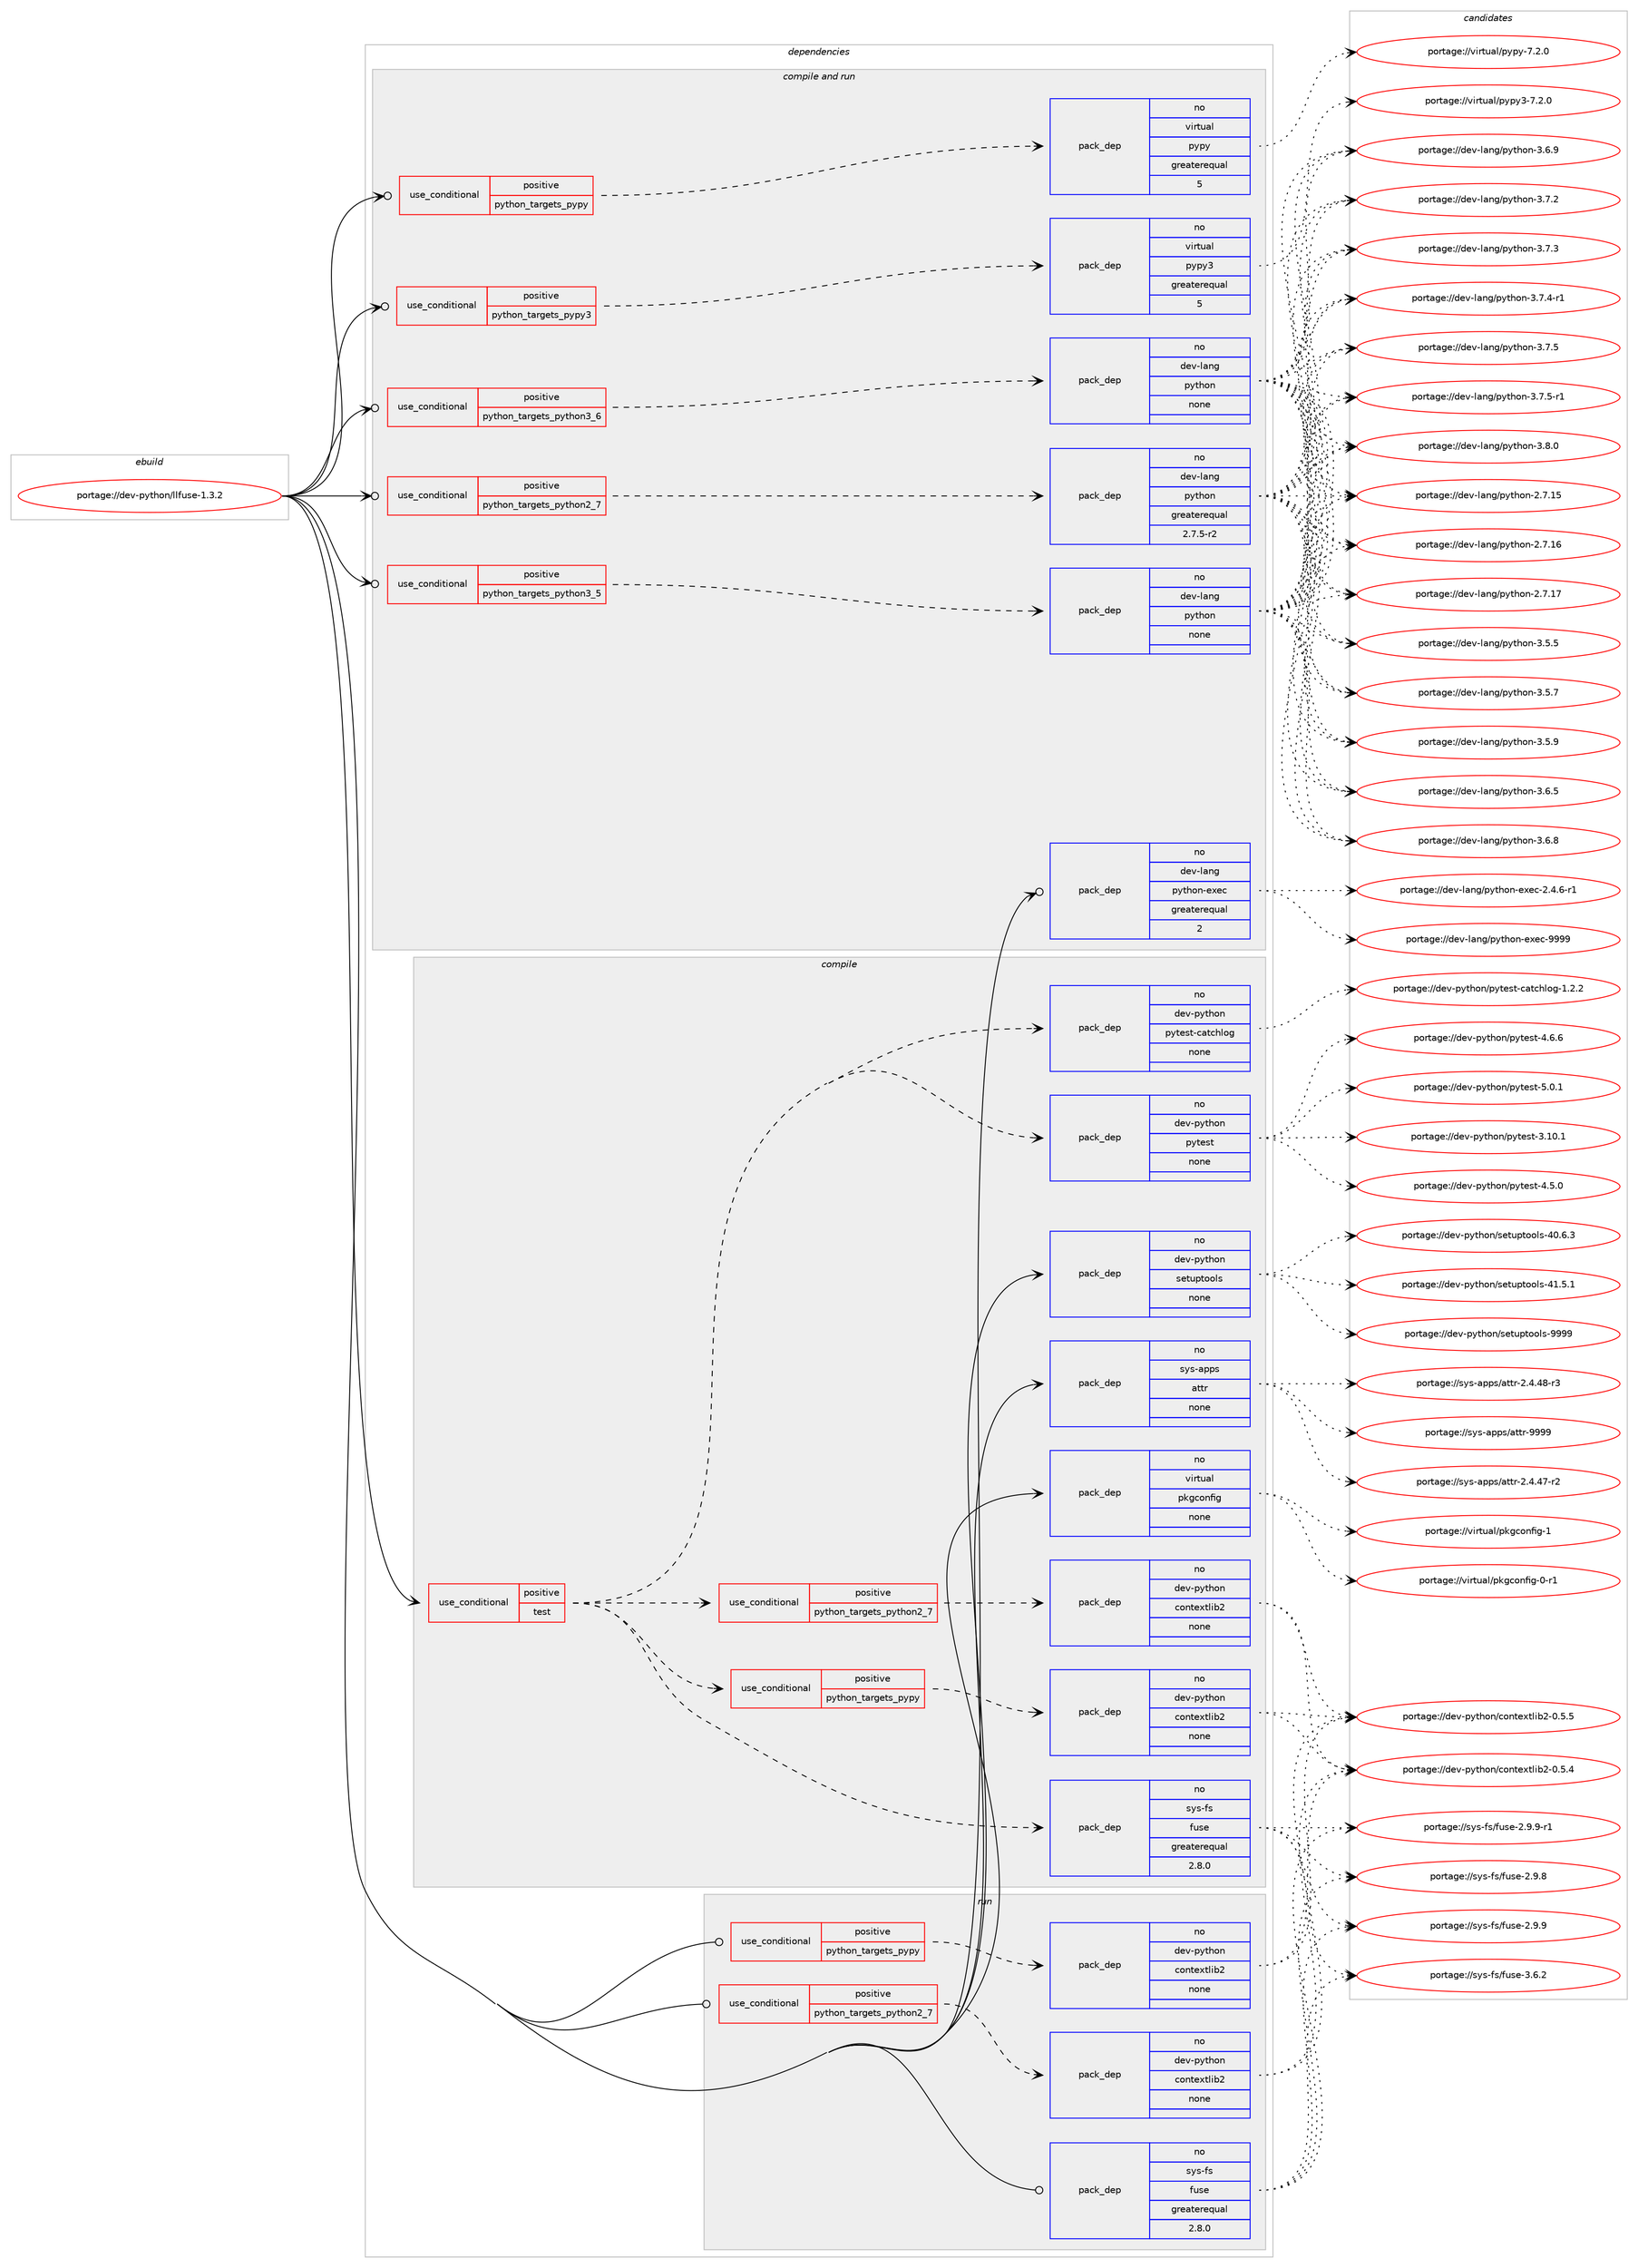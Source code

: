 digraph prolog {

# *************
# Graph options
# *************

newrank=true;
concentrate=true;
compound=true;
graph [rankdir=LR,fontname=Helvetica,fontsize=10,ranksep=1.5];#, ranksep=2.5, nodesep=0.2];
edge  [arrowhead=vee];
node  [fontname=Helvetica,fontsize=10];

# **********
# The ebuild
# **********

subgraph cluster_leftcol {
color=gray;
rank=same;
label=<<i>ebuild</i>>;
id [label="portage://dev-python/llfuse-1.3.2", color=red, width=4, href="../dev-python/llfuse-1.3.2.svg"];
}

# ****************
# The dependencies
# ****************

subgraph cluster_midcol {
color=gray;
label=<<i>dependencies</i>>;
subgraph cluster_compile {
fillcolor="#eeeeee";
style=filled;
label=<<i>compile</i>>;
subgraph cond31405 {
dependency148364 [label=<<TABLE BORDER="0" CELLBORDER="1" CELLSPACING="0" CELLPADDING="4"><TR><TD ROWSPAN="3" CELLPADDING="10">use_conditional</TD></TR><TR><TD>positive</TD></TR><TR><TD>test</TD></TR></TABLE>>, shape=none, color=red];
subgraph pack113624 {
dependency148365 [label=<<TABLE BORDER="0" CELLBORDER="1" CELLSPACING="0" CELLPADDING="4" WIDTH="220"><TR><TD ROWSPAN="6" CELLPADDING="30">pack_dep</TD></TR><TR><TD WIDTH="110">no</TD></TR><TR><TD>sys-fs</TD></TR><TR><TD>fuse</TD></TR><TR><TD>greaterequal</TD></TR><TR><TD>2.8.0</TD></TR></TABLE>>, shape=none, color=blue];
}
dependency148364:e -> dependency148365:w [weight=20,style="dashed",arrowhead="vee"];
subgraph cond31406 {
dependency148366 [label=<<TABLE BORDER="0" CELLBORDER="1" CELLSPACING="0" CELLPADDING="4"><TR><TD ROWSPAN="3" CELLPADDING="10">use_conditional</TD></TR><TR><TD>positive</TD></TR><TR><TD>python_targets_pypy</TD></TR></TABLE>>, shape=none, color=red];
subgraph pack113625 {
dependency148367 [label=<<TABLE BORDER="0" CELLBORDER="1" CELLSPACING="0" CELLPADDING="4" WIDTH="220"><TR><TD ROWSPAN="6" CELLPADDING="30">pack_dep</TD></TR><TR><TD WIDTH="110">no</TD></TR><TR><TD>dev-python</TD></TR><TR><TD>contextlib2</TD></TR><TR><TD>none</TD></TR><TR><TD></TD></TR></TABLE>>, shape=none, color=blue];
}
dependency148366:e -> dependency148367:w [weight=20,style="dashed",arrowhead="vee"];
}
dependency148364:e -> dependency148366:w [weight=20,style="dashed",arrowhead="vee"];
subgraph cond31407 {
dependency148368 [label=<<TABLE BORDER="0" CELLBORDER="1" CELLSPACING="0" CELLPADDING="4"><TR><TD ROWSPAN="3" CELLPADDING="10">use_conditional</TD></TR><TR><TD>positive</TD></TR><TR><TD>python_targets_python2_7</TD></TR></TABLE>>, shape=none, color=red];
subgraph pack113626 {
dependency148369 [label=<<TABLE BORDER="0" CELLBORDER="1" CELLSPACING="0" CELLPADDING="4" WIDTH="220"><TR><TD ROWSPAN="6" CELLPADDING="30">pack_dep</TD></TR><TR><TD WIDTH="110">no</TD></TR><TR><TD>dev-python</TD></TR><TR><TD>contextlib2</TD></TR><TR><TD>none</TD></TR><TR><TD></TD></TR></TABLE>>, shape=none, color=blue];
}
dependency148368:e -> dependency148369:w [weight=20,style="dashed",arrowhead="vee"];
}
dependency148364:e -> dependency148368:w [weight=20,style="dashed",arrowhead="vee"];
subgraph pack113627 {
dependency148370 [label=<<TABLE BORDER="0" CELLBORDER="1" CELLSPACING="0" CELLPADDING="4" WIDTH="220"><TR><TD ROWSPAN="6" CELLPADDING="30">pack_dep</TD></TR><TR><TD WIDTH="110">no</TD></TR><TR><TD>dev-python</TD></TR><TR><TD>pytest</TD></TR><TR><TD>none</TD></TR><TR><TD></TD></TR></TABLE>>, shape=none, color=blue];
}
dependency148364:e -> dependency148370:w [weight=20,style="dashed",arrowhead="vee"];
subgraph pack113628 {
dependency148371 [label=<<TABLE BORDER="0" CELLBORDER="1" CELLSPACING="0" CELLPADDING="4" WIDTH="220"><TR><TD ROWSPAN="6" CELLPADDING="30">pack_dep</TD></TR><TR><TD WIDTH="110">no</TD></TR><TR><TD>dev-python</TD></TR><TR><TD>pytest-catchlog</TD></TR><TR><TD>none</TD></TR><TR><TD></TD></TR></TABLE>>, shape=none, color=blue];
}
dependency148364:e -> dependency148371:w [weight=20,style="dashed",arrowhead="vee"];
}
id:e -> dependency148364:w [weight=20,style="solid",arrowhead="vee"];
subgraph pack113629 {
dependency148372 [label=<<TABLE BORDER="0" CELLBORDER="1" CELLSPACING="0" CELLPADDING="4" WIDTH="220"><TR><TD ROWSPAN="6" CELLPADDING="30">pack_dep</TD></TR><TR><TD WIDTH="110">no</TD></TR><TR><TD>dev-python</TD></TR><TR><TD>setuptools</TD></TR><TR><TD>none</TD></TR><TR><TD></TD></TR></TABLE>>, shape=none, color=blue];
}
id:e -> dependency148372:w [weight=20,style="solid",arrowhead="vee"];
subgraph pack113630 {
dependency148373 [label=<<TABLE BORDER="0" CELLBORDER="1" CELLSPACING="0" CELLPADDING="4" WIDTH="220"><TR><TD ROWSPAN="6" CELLPADDING="30">pack_dep</TD></TR><TR><TD WIDTH="110">no</TD></TR><TR><TD>sys-apps</TD></TR><TR><TD>attr</TD></TR><TR><TD>none</TD></TR><TR><TD></TD></TR></TABLE>>, shape=none, color=blue];
}
id:e -> dependency148373:w [weight=20,style="solid",arrowhead="vee"];
subgraph pack113631 {
dependency148374 [label=<<TABLE BORDER="0" CELLBORDER="1" CELLSPACING="0" CELLPADDING="4" WIDTH="220"><TR><TD ROWSPAN="6" CELLPADDING="30">pack_dep</TD></TR><TR><TD WIDTH="110">no</TD></TR><TR><TD>virtual</TD></TR><TR><TD>pkgconfig</TD></TR><TR><TD>none</TD></TR><TR><TD></TD></TR></TABLE>>, shape=none, color=blue];
}
id:e -> dependency148374:w [weight=20,style="solid",arrowhead="vee"];
}
subgraph cluster_compileandrun {
fillcolor="#eeeeee";
style=filled;
label=<<i>compile and run</i>>;
subgraph cond31408 {
dependency148375 [label=<<TABLE BORDER="0" CELLBORDER="1" CELLSPACING="0" CELLPADDING="4"><TR><TD ROWSPAN="3" CELLPADDING="10">use_conditional</TD></TR><TR><TD>positive</TD></TR><TR><TD>python_targets_pypy</TD></TR></TABLE>>, shape=none, color=red];
subgraph pack113632 {
dependency148376 [label=<<TABLE BORDER="0" CELLBORDER="1" CELLSPACING="0" CELLPADDING="4" WIDTH="220"><TR><TD ROWSPAN="6" CELLPADDING="30">pack_dep</TD></TR><TR><TD WIDTH="110">no</TD></TR><TR><TD>virtual</TD></TR><TR><TD>pypy</TD></TR><TR><TD>greaterequal</TD></TR><TR><TD>5</TD></TR></TABLE>>, shape=none, color=blue];
}
dependency148375:e -> dependency148376:w [weight=20,style="dashed",arrowhead="vee"];
}
id:e -> dependency148375:w [weight=20,style="solid",arrowhead="odotvee"];
subgraph cond31409 {
dependency148377 [label=<<TABLE BORDER="0" CELLBORDER="1" CELLSPACING="0" CELLPADDING="4"><TR><TD ROWSPAN="3" CELLPADDING="10">use_conditional</TD></TR><TR><TD>positive</TD></TR><TR><TD>python_targets_pypy3</TD></TR></TABLE>>, shape=none, color=red];
subgraph pack113633 {
dependency148378 [label=<<TABLE BORDER="0" CELLBORDER="1" CELLSPACING="0" CELLPADDING="4" WIDTH="220"><TR><TD ROWSPAN="6" CELLPADDING="30">pack_dep</TD></TR><TR><TD WIDTH="110">no</TD></TR><TR><TD>virtual</TD></TR><TR><TD>pypy3</TD></TR><TR><TD>greaterequal</TD></TR><TR><TD>5</TD></TR></TABLE>>, shape=none, color=blue];
}
dependency148377:e -> dependency148378:w [weight=20,style="dashed",arrowhead="vee"];
}
id:e -> dependency148377:w [weight=20,style="solid",arrowhead="odotvee"];
subgraph cond31410 {
dependency148379 [label=<<TABLE BORDER="0" CELLBORDER="1" CELLSPACING="0" CELLPADDING="4"><TR><TD ROWSPAN="3" CELLPADDING="10">use_conditional</TD></TR><TR><TD>positive</TD></TR><TR><TD>python_targets_python2_7</TD></TR></TABLE>>, shape=none, color=red];
subgraph pack113634 {
dependency148380 [label=<<TABLE BORDER="0" CELLBORDER="1" CELLSPACING="0" CELLPADDING="4" WIDTH="220"><TR><TD ROWSPAN="6" CELLPADDING="30">pack_dep</TD></TR><TR><TD WIDTH="110">no</TD></TR><TR><TD>dev-lang</TD></TR><TR><TD>python</TD></TR><TR><TD>greaterequal</TD></TR><TR><TD>2.7.5-r2</TD></TR></TABLE>>, shape=none, color=blue];
}
dependency148379:e -> dependency148380:w [weight=20,style="dashed",arrowhead="vee"];
}
id:e -> dependency148379:w [weight=20,style="solid",arrowhead="odotvee"];
subgraph cond31411 {
dependency148381 [label=<<TABLE BORDER="0" CELLBORDER="1" CELLSPACING="0" CELLPADDING="4"><TR><TD ROWSPAN="3" CELLPADDING="10">use_conditional</TD></TR><TR><TD>positive</TD></TR><TR><TD>python_targets_python3_5</TD></TR></TABLE>>, shape=none, color=red];
subgraph pack113635 {
dependency148382 [label=<<TABLE BORDER="0" CELLBORDER="1" CELLSPACING="0" CELLPADDING="4" WIDTH="220"><TR><TD ROWSPAN="6" CELLPADDING="30">pack_dep</TD></TR><TR><TD WIDTH="110">no</TD></TR><TR><TD>dev-lang</TD></TR><TR><TD>python</TD></TR><TR><TD>none</TD></TR><TR><TD></TD></TR></TABLE>>, shape=none, color=blue];
}
dependency148381:e -> dependency148382:w [weight=20,style="dashed",arrowhead="vee"];
}
id:e -> dependency148381:w [weight=20,style="solid",arrowhead="odotvee"];
subgraph cond31412 {
dependency148383 [label=<<TABLE BORDER="0" CELLBORDER="1" CELLSPACING="0" CELLPADDING="4"><TR><TD ROWSPAN="3" CELLPADDING="10">use_conditional</TD></TR><TR><TD>positive</TD></TR><TR><TD>python_targets_python3_6</TD></TR></TABLE>>, shape=none, color=red];
subgraph pack113636 {
dependency148384 [label=<<TABLE BORDER="0" CELLBORDER="1" CELLSPACING="0" CELLPADDING="4" WIDTH="220"><TR><TD ROWSPAN="6" CELLPADDING="30">pack_dep</TD></TR><TR><TD WIDTH="110">no</TD></TR><TR><TD>dev-lang</TD></TR><TR><TD>python</TD></TR><TR><TD>none</TD></TR><TR><TD></TD></TR></TABLE>>, shape=none, color=blue];
}
dependency148383:e -> dependency148384:w [weight=20,style="dashed",arrowhead="vee"];
}
id:e -> dependency148383:w [weight=20,style="solid",arrowhead="odotvee"];
subgraph pack113637 {
dependency148385 [label=<<TABLE BORDER="0" CELLBORDER="1" CELLSPACING="0" CELLPADDING="4" WIDTH="220"><TR><TD ROWSPAN="6" CELLPADDING="30">pack_dep</TD></TR><TR><TD WIDTH="110">no</TD></TR><TR><TD>dev-lang</TD></TR><TR><TD>python-exec</TD></TR><TR><TD>greaterequal</TD></TR><TR><TD>2</TD></TR></TABLE>>, shape=none, color=blue];
}
id:e -> dependency148385:w [weight=20,style="solid",arrowhead="odotvee"];
}
subgraph cluster_run {
fillcolor="#eeeeee";
style=filled;
label=<<i>run</i>>;
subgraph cond31413 {
dependency148386 [label=<<TABLE BORDER="0" CELLBORDER="1" CELLSPACING="0" CELLPADDING="4"><TR><TD ROWSPAN="3" CELLPADDING="10">use_conditional</TD></TR><TR><TD>positive</TD></TR><TR><TD>python_targets_pypy</TD></TR></TABLE>>, shape=none, color=red];
subgraph pack113638 {
dependency148387 [label=<<TABLE BORDER="0" CELLBORDER="1" CELLSPACING="0" CELLPADDING="4" WIDTH="220"><TR><TD ROWSPAN="6" CELLPADDING="30">pack_dep</TD></TR><TR><TD WIDTH="110">no</TD></TR><TR><TD>dev-python</TD></TR><TR><TD>contextlib2</TD></TR><TR><TD>none</TD></TR><TR><TD></TD></TR></TABLE>>, shape=none, color=blue];
}
dependency148386:e -> dependency148387:w [weight=20,style="dashed",arrowhead="vee"];
}
id:e -> dependency148386:w [weight=20,style="solid",arrowhead="odot"];
subgraph cond31414 {
dependency148388 [label=<<TABLE BORDER="0" CELLBORDER="1" CELLSPACING="0" CELLPADDING="4"><TR><TD ROWSPAN="3" CELLPADDING="10">use_conditional</TD></TR><TR><TD>positive</TD></TR><TR><TD>python_targets_python2_7</TD></TR></TABLE>>, shape=none, color=red];
subgraph pack113639 {
dependency148389 [label=<<TABLE BORDER="0" CELLBORDER="1" CELLSPACING="0" CELLPADDING="4" WIDTH="220"><TR><TD ROWSPAN="6" CELLPADDING="30">pack_dep</TD></TR><TR><TD WIDTH="110">no</TD></TR><TR><TD>dev-python</TD></TR><TR><TD>contextlib2</TD></TR><TR><TD>none</TD></TR><TR><TD></TD></TR></TABLE>>, shape=none, color=blue];
}
dependency148388:e -> dependency148389:w [weight=20,style="dashed",arrowhead="vee"];
}
id:e -> dependency148388:w [weight=20,style="solid",arrowhead="odot"];
subgraph pack113640 {
dependency148390 [label=<<TABLE BORDER="0" CELLBORDER="1" CELLSPACING="0" CELLPADDING="4" WIDTH="220"><TR><TD ROWSPAN="6" CELLPADDING="30">pack_dep</TD></TR><TR><TD WIDTH="110">no</TD></TR><TR><TD>sys-fs</TD></TR><TR><TD>fuse</TD></TR><TR><TD>greaterequal</TD></TR><TR><TD>2.8.0</TD></TR></TABLE>>, shape=none, color=blue];
}
id:e -> dependency148390:w [weight=20,style="solid",arrowhead="odot"];
}
}

# **************
# The candidates
# **************

subgraph cluster_choices {
rank=same;
color=gray;
label=<<i>candidates</i>>;

subgraph choice113624 {
color=black;
nodesep=1;
choiceportage1151211154510211547102117115101455046574656 [label="portage://sys-fs/fuse-2.9.8", color=red, width=4,href="../sys-fs/fuse-2.9.8.svg"];
choiceportage1151211154510211547102117115101455046574657 [label="portage://sys-fs/fuse-2.9.9", color=red, width=4,href="../sys-fs/fuse-2.9.9.svg"];
choiceportage11512111545102115471021171151014550465746574511449 [label="portage://sys-fs/fuse-2.9.9-r1", color=red, width=4,href="../sys-fs/fuse-2.9.9-r1.svg"];
choiceportage1151211154510211547102117115101455146544650 [label="portage://sys-fs/fuse-3.6.2", color=red, width=4,href="../sys-fs/fuse-3.6.2.svg"];
dependency148365:e -> choiceportage1151211154510211547102117115101455046574656:w [style=dotted,weight="100"];
dependency148365:e -> choiceportage1151211154510211547102117115101455046574657:w [style=dotted,weight="100"];
dependency148365:e -> choiceportage11512111545102115471021171151014550465746574511449:w [style=dotted,weight="100"];
dependency148365:e -> choiceportage1151211154510211547102117115101455146544650:w [style=dotted,weight="100"];
}
subgraph choice113625 {
color=black;
nodesep=1;
choiceportage1001011184511212111610411111047991111101161011201161081059850454846534652 [label="portage://dev-python/contextlib2-0.5.4", color=red, width=4,href="../dev-python/contextlib2-0.5.4.svg"];
choiceportage1001011184511212111610411111047991111101161011201161081059850454846534653 [label="portage://dev-python/contextlib2-0.5.5", color=red, width=4,href="../dev-python/contextlib2-0.5.5.svg"];
dependency148367:e -> choiceportage1001011184511212111610411111047991111101161011201161081059850454846534652:w [style=dotted,weight="100"];
dependency148367:e -> choiceportage1001011184511212111610411111047991111101161011201161081059850454846534653:w [style=dotted,weight="100"];
}
subgraph choice113626 {
color=black;
nodesep=1;
choiceportage1001011184511212111610411111047991111101161011201161081059850454846534652 [label="portage://dev-python/contextlib2-0.5.4", color=red, width=4,href="../dev-python/contextlib2-0.5.4.svg"];
choiceportage1001011184511212111610411111047991111101161011201161081059850454846534653 [label="portage://dev-python/contextlib2-0.5.5", color=red, width=4,href="../dev-python/contextlib2-0.5.5.svg"];
dependency148369:e -> choiceportage1001011184511212111610411111047991111101161011201161081059850454846534652:w [style=dotted,weight="100"];
dependency148369:e -> choiceportage1001011184511212111610411111047991111101161011201161081059850454846534653:w [style=dotted,weight="100"];
}
subgraph choice113627 {
color=black;
nodesep=1;
choiceportage100101118451121211161041111104711212111610111511645514649484649 [label="portage://dev-python/pytest-3.10.1", color=red, width=4,href="../dev-python/pytest-3.10.1.svg"];
choiceportage1001011184511212111610411111047112121116101115116455246534648 [label="portage://dev-python/pytest-4.5.0", color=red, width=4,href="../dev-python/pytest-4.5.0.svg"];
choiceportage1001011184511212111610411111047112121116101115116455246544654 [label="portage://dev-python/pytest-4.6.6", color=red, width=4,href="../dev-python/pytest-4.6.6.svg"];
choiceportage1001011184511212111610411111047112121116101115116455346484649 [label="portage://dev-python/pytest-5.0.1", color=red, width=4,href="../dev-python/pytest-5.0.1.svg"];
dependency148370:e -> choiceportage100101118451121211161041111104711212111610111511645514649484649:w [style=dotted,weight="100"];
dependency148370:e -> choiceportage1001011184511212111610411111047112121116101115116455246534648:w [style=dotted,weight="100"];
dependency148370:e -> choiceportage1001011184511212111610411111047112121116101115116455246544654:w [style=dotted,weight="100"];
dependency148370:e -> choiceportage1001011184511212111610411111047112121116101115116455346484649:w [style=dotted,weight="100"];
}
subgraph choice113628 {
color=black;
nodesep=1;
choiceportage100101118451121211161041111104711212111610111511645999711699104108111103454946504650 [label="portage://dev-python/pytest-catchlog-1.2.2", color=red, width=4,href="../dev-python/pytest-catchlog-1.2.2.svg"];
dependency148371:e -> choiceportage100101118451121211161041111104711212111610111511645999711699104108111103454946504650:w [style=dotted,weight="100"];
}
subgraph choice113629 {
color=black;
nodesep=1;
choiceportage100101118451121211161041111104711510111611711211611111110811545524846544651 [label="portage://dev-python/setuptools-40.6.3", color=red, width=4,href="../dev-python/setuptools-40.6.3.svg"];
choiceportage100101118451121211161041111104711510111611711211611111110811545524946534649 [label="portage://dev-python/setuptools-41.5.1", color=red, width=4,href="../dev-python/setuptools-41.5.1.svg"];
choiceportage10010111845112121116104111110471151011161171121161111111081154557575757 [label="portage://dev-python/setuptools-9999", color=red, width=4,href="../dev-python/setuptools-9999.svg"];
dependency148372:e -> choiceportage100101118451121211161041111104711510111611711211611111110811545524846544651:w [style=dotted,weight="100"];
dependency148372:e -> choiceportage100101118451121211161041111104711510111611711211611111110811545524946534649:w [style=dotted,weight="100"];
dependency148372:e -> choiceportage10010111845112121116104111110471151011161171121161111111081154557575757:w [style=dotted,weight="100"];
}
subgraph choice113630 {
color=black;
nodesep=1;
choiceportage11512111545971121121154797116116114455046524652554511450 [label="portage://sys-apps/attr-2.4.47-r2", color=red, width=4,href="../sys-apps/attr-2.4.47-r2.svg"];
choiceportage11512111545971121121154797116116114455046524652564511451 [label="portage://sys-apps/attr-2.4.48-r3", color=red, width=4,href="../sys-apps/attr-2.4.48-r3.svg"];
choiceportage115121115459711211211547971161161144557575757 [label="portage://sys-apps/attr-9999", color=red, width=4,href="../sys-apps/attr-9999.svg"];
dependency148373:e -> choiceportage11512111545971121121154797116116114455046524652554511450:w [style=dotted,weight="100"];
dependency148373:e -> choiceportage11512111545971121121154797116116114455046524652564511451:w [style=dotted,weight="100"];
dependency148373:e -> choiceportage115121115459711211211547971161161144557575757:w [style=dotted,weight="100"];
}
subgraph choice113631 {
color=black;
nodesep=1;
choiceportage11810511411611797108471121071039911111010210510345484511449 [label="portage://virtual/pkgconfig-0-r1", color=red, width=4,href="../virtual/pkgconfig-0-r1.svg"];
choiceportage1181051141161179710847112107103991111101021051034549 [label="portage://virtual/pkgconfig-1", color=red, width=4,href="../virtual/pkgconfig-1.svg"];
dependency148374:e -> choiceportage11810511411611797108471121071039911111010210510345484511449:w [style=dotted,weight="100"];
dependency148374:e -> choiceportage1181051141161179710847112107103991111101021051034549:w [style=dotted,weight="100"];
}
subgraph choice113632 {
color=black;
nodesep=1;
choiceportage1181051141161179710847112121112121455546504648 [label="portage://virtual/pypy-7.2.0", color=red, width=4,href="../virtual/pypy-7.2.0.svg"];
dependency148376:e -> choiceportage1181051141161179710847112121112121455546504648:w [style=dotted,weight="100"];
}
subgraph choice113633 {
color=black;
nodesep=1;
choiceportage118105114116117971084711212111212151455546504648 [label="portage://virtual/pypy3-7.2.0", color=red, width=4,href="../virtual/pypy3-7.2.0.svg"];
dependency148378:e -> choiceportage118105114116117971084711212111212151455546504648:w [style=dotted,weight="100"];
}
subgraph choice113634 {
color=black;
nodesep=1;
choiceportage10010111845108971101034711212111610411111045504655464953 [label="portage://dev-lang/python-2.7.15", color=red, width=4,href="../dev-lang/python-2.7.15.svg"];
choiceportage10010111845108971101034711212111610411111045504655464954 [label="portage://dev-lang/python-2.7.16", color=red, width=4,href="../dev-lang/python-2.7.16.svg"];
choiceportage10010111845108971101034711212111610411111045504655464955 [label="portage://dev-lang/python-2.7.17", color=red, width=4,href="../dev-lang/python-2.7.17.svg"];
choiceportage100101118451089711010347112121116104111110455146534653 [label="portage://dev-lang/python-3.5.5", color=red, width=4,href="../dev-lang/python-3.5.5.svg"];
choiceportage100101118451089711010347112121116104111110455146534655 [label="portage://dev-lang/python-3.5.7", color=red, width=4,href="../dev-lang/python-3.5.7.svg"];
choiceportage100101118451089711010347112121116104111110455146534657 [label="portage://dev-lang/python-3.5.9", color=red, width=4,href="../dev-lang/python-3.5.9.svg"];
choiceportage100101118451089711010347112121116104111110455146544653 [label="portage://dev-lang/python-3.6.5", color=red, width=4,href="../dev-lang/python-3.6.5.svg"];
choiceportage100101118451089711010347112121116104111110455146544656 [label="portage://dev-lang/python-3.6.8", color=red, width=4,href="../dev-lang/python-3.6.8.svg"];
choiceportage100101118451089711010347112121116104111110455146544657 [label="portage://dev-lang/python-3.6.9", color=red, width=4,href="../dev-lang/python-3.6.9.svg"];
choiceportage100101118451089711010347112121116104111110455146554650 [label="portage://dev-lang/python-3.7.2", color=red, width=4,href="../dev-lang/python-3.7.2.svg"];
choiceportage100101118451089711010347112121116104111110455146554651 [label="portage://dev-lang/python-3.7.3", color=red, width=4,href="../dev-lang/python-3.7.3.svg"];
choiceportage1001011184510897110103471121211161041111104551465546524511449 [label="portage://dev-lang/python-3.7.4-r1", color=red, width=4,href="../dev-lang/python-3.7.4-r1.svg"];
choiceportage100101118451089711010347112121116104111110455146554653 [label="portage://dev-lang/python-3.7.5", color=red, width=4,href="../dev-lang/python-3.7.5.svg"];
choiceportage1001011184510897110103471121211161041111104551465546534511449 [label="portage://dev-lang/python-3.7.5-r1", color=red, width=4,href="../dev-lang/python-3.7.5-r1.svg"];
choiceportage100101118451089711010347112121116104111110455146564648 [label="portage://dev-lang/python-3.8.0", color=red, width=4,href="../dev-lang/python-3.8.0.svg"];
dependency148380:e -> choiceportage10010111845108971101034711212111610411111045504655464953:w [style=dotted,weight="100"];
dependency148380:e -> choiceportage10010111845108971101034711212111610411111045504655464954:w [style=dotted,weight="100"];
dependency148380:e -> choiceportage10010111845108971101034711212111610411111045504655464955:w [style=dotted,weight="100"];
dependency148380:e -> choiceportage100101118451089711010347112121116104111110455146534653:w [style=dotted,weight="100"];
dependency148380:e -> choiceportage100101118451089711010347112121116104111110455146534655:w [style=dotted,weight="100"];
dependency148380:e -> choiceportage100101118451089711010347112121116104111110455146534657:w [style=dotted,weight="100"];
dependency148380:e -> choiceportage100101118451089711010347112121116104111110455146544653:w [style=dotted,weight="100"];
dependency148380:e -> choiceportage100101118451089711010347112121116104111110455146544656:w [style=dotted,weight="100"];
dependency148380:e -> choiceportage100101118451089711010347112121116104111110455146544657:w [style=dotted,weight="100"];
dependency148380:e -> choiceportage100101118451089711010347112121116104111110455146554650:w [style=dotted,weight="100"];
dependency148380:e -> choiceportage100101118451089711010347112121116104111110455146554651:w [style=dotted,weight="100"];
dependency148380:e -> choiceportage1001011184510897110103471121211161041111104551465546524511449:w [style=dotted,weight="100"];
dependency148380:e -> choiceportage100101118451089711010347112121116104111110455146554653:w [style=dotted,weight="100"];
dependency148380:e -> choiceportage1001011184510897110103471121211161041111104551465546534511449:w [style=dotted,weight="100"];
dependency148380:e -> choiceportage100101118451089711010347112121116104111110455146564648:w [style=dotted,weight="100"];
}
subgraph choice113635 {
color=black;
nodesep=1;
choiceportage10010111845108971101034711212111610411111045504655464953 [label="portage://dev-lang/python-2.7.15", color=red, width=4,href="../dev-lang/python-2.7.15.svg"];
choiceportage10010111845108971101034711212111610411111045504655464954 [label="portage://dev-lang/python-2.7.16", color=red, width=4,href="../dev-lang/python-2.7.16.svg"];
choiceportage10010111845108971101034711212111610411111045504655464955 [label="portage://dev-lang/python-2.7.17", color=red, width=4,href="../dev-lang/python-2.7.17.svg"];
choiceportage100101118451089711010347112121116104111110455146534653 [label="portage://dev-lang/python-3.5.5", color=red, width=4,href="../dev-lang/python-3.5.5.svg"];
choiceportage100101118451089711010347112121116104111110455146534655 [label="portage://dev-lang/python-3.5.7", color=red, width=4,href="../dev-lang/python-3.5.7.svg"];
choiceportage100101118451089711010347112121116104111110455146534657 [label="portage://dev-lang/python-3.5.9", color=red, width=4,href="../dev-lang/python-3.5.9.svg"];
choiceportage100101118451089711010347112121116104111110455146544653 [label="portage://dev-lang/python-3.6.5", color=red, width=4,href="../dev-lang/python-3.6.5.svg"];
choiceportage100101118451089711010347112121116104111110455146544656 [label="portage://dev-lang/python-3.6.8", color=red, width=4,href="../dev-lang/python-3.6.8.svg"];
choiceportage100101118451089711010347112121116104111110455146544657 [label="portage://dev-lang/python-3.6.9", color=red, width=4,href="../dev-lang/python-3.6.9.svg"];
choiceportage100101118451089711010347112121116104111110455146554650 [label="portage://dev-lang/python-3.7.2", color=red, width=4,href="../dev-lang/python-3.7.2.svg"];
choiceportage100101118451089711010347112121116104111110455146554651 [label="portage://dev-lang/python-3.7.3", color=red, width=4,href="../dev-lang/python-3.7.3.svg"];
choiceportage1001011184510897110103471121211161041111104551465546524511449 [label="portage://dev-lang/python-3.7.4-r1", color=red, width=4,href="../dev-lang/python-3.7.4-r1.svg"];
choiceportage100101118451089711010347112121116104111110455146554653 [label="portage://dev-lang/python-3.7.5", color=red, width=4,href="../dev-lang/python-3.7.5.svg"];
choiceportage1001011184510897110103471121211161041111104551465546534511449 [label="portage://dev-lang/python-3.7.5-r1", color=red, width=4,href="../dev-lang/python-3.7.5-r1.svg"];
choiceportage100101118451089711010347112121116104111110455146564648 [label="portage://dev-lang/python-3.8.0", color=red, width=4,href="../dev-lang/python-3.8.0.svg"];
dependency148382:e -> choiceportage10010111845108971101034711212111610411111045504655464953:w [style=dotted,weight="100"];
dependency148382:e -> choiceportage10010111845108971101034711212111610411111045504655464954:w [style=dotted,weight="100"];
dependency148382:e -> choiceportage10010111845108971101034711212111610411111045504655464955:w [style=dotted,weight="100"];
dependency148382:e -> choiceportage100101118451089711010347112121116104111110455146534653:w [style=dotted,weight="100"];
dependency148382:e -> choiceportage100101118451089711010347112121116104111110455146534655:w [style=dotted,weight="100"];
dependency148382:e -> choiceportage100101118451089711010347112121116104111110455146534657:w [style=dotted,weight="100"];
dependency148382:e -> choiceportage100101118451089711010347112121116104111110455146544653:w [style=dotted,weight="100"];
dependency148382:e -> choiceportage100101118451089711010347112121116104111110455146544656:w [style=dotted,weight="100"];
dependency148382:e -> choiceportage100101118451089711010347112121116104111110455146544657:w [style=dotted,weight="100"];
dependency148382:e -> choiceportage100101118451089711010347112121116104111110455146554650:w [style=dotted,weight="100"];
dependency148382:e -> choiceportage100101118451089711010347112121116104111110455146554651:w [style=dotted,weight="100"];
dependency148382:e -> choiceportage1001011184510897110103471121211161041111104551465546524511449:w [style=dotted,weight="100"];
dependency148382:e -> choiceportage100101118451089711010347112121116104111110455146554653:w [style=dotted,weight="100"];
dependency148382:e -> choiceportage1001011184510897110103471121211161041111104551465546534511449:w [style=dotted,weight="100"];
dependency148382:e -> choiceportage100101118451089711010347112121116104111110455146564648:w [style=dotted,weight="100"];
}
subgraph choice113636 {
color=black;
nodesep=1;
choiceportage10010111845108971101034711212111610411111045504655464953 [label="portage://dev-lang/python-2.7.15", color=red, width=4,href="../dev-lang/python-2.7.15.svg"];
choiceportage10010111845108971101034711212111610411111045504655464954 [label="portage://dev-lang/python-2.7.16", color=red, width=4,href="../dev-lang/python-2.7.16.svg"];
choiceportage10010111845108971101034711212111610411111045504655464955 [label="portage://dev-lang/python-2.7.17", color=red, width=4,href="../dev-lang/python-2.7.17.svg"];
choiceportage100101118451089711010347112121116104111110455146534653 [label="portage://dev-lang/python-3.5.5", color=red, width=4,href="../dev-lang/python-3.5.5.svg"];
choiceportage100101118451089711010347112121116104111110455146534655 [label="portage://dev-lang/python-3.5.7", color=red, width=4,href="../dev-lang/python-3.5.7.svg"];
choiceportage100101118451089711010347112121116104111110455146534657 [label="portage://dev-lang/python-3.5.9", color=red, width=4,href="../dev-lang/python-3.5.9.svg"];
choiceportage100101118451089711010347112121116104111110455146544653 [label="portage://dev-lang/python-3.6.5", color=red, width=4,href="../dev-lang/python-3.6.5.svg"];
choiceportage100101118451089711010347112121116104111110455146544656 [label="portage://dev-lang/python-3.6.8", color=red, width=4,href="../dev-lang/python-3.6.8.svg"];
choiceportage100101118451089711010347112121116104111110455146544657 [label="portage://dev-lang/python-3.6.9", color=red, width=4,href="../dev-lang/python-3.6.9.svg"];
choiceportage100101118451089711010347112121116104111110455146554650 [label="portage://dev-lang/python-3.7.2", color=red, width=4,href="../dev-lang/python-3.7.2.svg"];
choiceportage100101118451089711010347112121116104111110455146554651 [label="portage://dev-lang/python-3.7.3", color=red, width=4,href="../dev-lang/python-3.7.3.svg"];
choiceportage1001011184510897110103471121211161041111104551465546524511449 [label="portage://dev-lang/python-3.7.4-r1", color=red, width=4,href="../dev-lang/python-3.7.4-r1.svg"];
choiceportage100101118451089711010347112121116104111110455146554653 [label="portage://dev-lang/python-3.7.5", color=red, width=4,href="../dev-lang/python-3.7.5.svg"];
choiceportage1001011184510897110103471121211161041111104551465546534511449 [label="portage://dev-lang/python-3.7.5-r1", color=red, width=4,href="../dev-lang/python-3.7.5-r1.svg"];
choiceportage100101118451089711010347112121116104111110455146564648 [label="portage://dev-lang/python-3.8.0", color=red, width=4,href="../dev-lang/python-3.8.0.svg"];
dependency148384:e -> choiceportage10010111845108971101034711212111610411111045504655464953:w [style=dotted,weight="100"];
dependency148384:e -> choiceportage10010111845108971101034711212111610411111045504655464954:w [style=dotted,weight="100"];
dependency148384:e -> choiceportage10010111845108971101034711212111610411111045504655464955:w [style=dotted,weight="100"];
dependency148384:e -> choiceportage100101118451089711010347112121116104111110455146534653:w [style=dotted,weight="100"];
dependency148384:e -> choiceportage100101118451089711010347112121116104111110455146534655:w [style=dotted,weight="100"];
dependency148384:e -> choiceportage100101118451089711010347112121116104111110455146534657:w [style=dotted,weight="100"];
dependency148384:e -> choiceportage100101118451089711010347112121116104111110455146544653:w [style=dotted,weight="100"];
dependency148384:e -> choiceportage100101118451089711010347112121116104111110455146544656:w [style=dotted,weight="100"];
dependency148384:e -> choiceportage100101118451089711010347112121116104111110455146544657:w [style=dotted,weight="100"];
dependency148384:e -> choiceportage100101118451089711010347112121116104111110455146554650:w [style=dotted,weight="100"];
dependency148384:e -> choiceportage100101118451089711010347112121116104111110455146554651:w [style=dotted,weight="100"];
dependency148384:e -> choiceportage1001011184510897110103471121211161041111104551465546524511449:w [style=dotted,weight="100"];
dependency148384:e -> choiceportage100101118451089711010347112121116104111110455146554653:w [style=dotted,weight="100"];
dependency148384:e -> choiceportage1001011184510897110103471121211161041111104551465546534511449:w [style=dotted,weight="100"];
dependency148384:e -> choiceportage100101118451089711010347112121116104111110455146564648:w [style=dotted,weight="100"];
}
subgraph choice113637 {
color=black;
nodesep=1;
choiceportage10010111845108971101034711212111610411111045101120101994550465246544511449 [label="portage://dev-lang/python-exec-2.4.6-r1", color=red, width=4,href="../dev-lang/python-exec-2.4.6-r1.svg"];
choiceportage10010111845108971101034711212111610411111045101120101994557575757 [label="portage://dev-lang/python-exec-9999", color=red, width=4,href="../dev-lang/python-exec-9999.svg"];
dependency148385:e -> choiceportage10010111845108971101034711212111610411111045101120101994550465246544511449:w [style=dotted,weight="100"];
dependency148385:e -> choiceportage10010111845108971101034711212111610411111045101120101994557575757:w [style=dotted,weight="100"];
}
subgraph choice113638 {
color=black;
nodesep=1;
choiceportage1001011184511212111610411111047991111101161011201161081059850454846534652 [label="portage://dev-python/contextlib2-0.5.4", color=red, width=4,href="../dev-python/contextlib2-0.5.4.svg"];
choiceportage1001011184511212111610411111047991111101161011201161081059850454846534653 [label="portage://dev-python/contextlib2-0.5.5", color=red, width=4,href="../dev-python/contextlib2-0.5.5.svg"];
dependency148387:e -> choiceportage1001011184511212111610411111047991111101161011201161081059850454846534652:w [style=dotted,weight="100"];
dependency148387:e -> choiceportage1001011184511212111610411111047991111101161011201161081059850454846534653:w [style=dotted,weight="100"];
}
subgraph choice113639 {
color=black;
nodesep=1;
choiceportage1001011184511212111610411111047991111101161011201161081059850454846534652 [label="portage://dev-python/contextlib2-0.5.4", color=red, width=4,href="../dev-python/contextlib2-0.5.4.svg"];
choiceportage1001011184511212111610411111047991111101161011201161081059850454846534653 [label="portage://dev-python/contextlib2-0.5.5", color=red, width=4,href="../dev-python/contextlib2-0.5.5.svg"];
dependency148389:e -> choiceportage1001011184511212111610411111047991111101161011201161081059850454846534652:w [style=dotted,weight="100"];
dependency148389:e -> choiceportage1001011184511212111610411111047991111101161011201161081059850454846534653:w [style=dotted,weight="100"];
}
subgraph choice113640 {
color=black;
nodesep=1;
choiceportage1151211154510211547102117115101455046574656 [label="portage://sys-fs/fuse-2.9.8", color=red, width=4,href="../sys-fs/fuse-2.9.8.svg"];
choiceportage1151211154510211547102117115101455046574657 [label="portage://sys-fs/fuse-2.9.9", color=red, width=4,href="../sys-fs/fuse-2.9.9.svg"];
choiceportage11512111545102115471021171151014550465746574511449 [label="portage://sys-fs/fuse-2.9.9-r1", color=red, width=4,href="../sys-fs/fuse-2.9.9-r1.svg"];
choiceportage1151211154510211547102117115101455146544650 [label="portage://sys-fs/fuse-3.6.2", color=red, width=4,href="../sys-fs/fuse-3.6.2.svg"];
dependency148390:e -> choiceportage1151211154510211547102117115101455046574656:w [style=dotted,weight="100"];
dependency148390:e -> choiceportage1151211154510211547102117115101455046574657:w [style=dotted,weight="100"];
dependency148390:e -> choiceportage11512111545102115471021171151014550465746574511449:w [style=dotted,weight="100"];
dependency148390:e -> choiceportage1151211154510211547102117115101455146544650:w [style=dotted,weight="100"];
}
}

}
